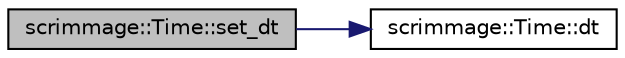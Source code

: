 digraph "scrimmage::Time::set_dt"
{
 // LATEX_PDF_SIZE
  edge [fontname="Helvetica",fontsize="10",labelfontname="Helvetica",labelfontsize="10"];
  node [fontname="Helvetica",fontsize="10",shape=record];
  rankdir="LR";
  Node1 [label="scrimmage::Time::set_dt",height=0.2,width=0.4,color="black", fillcolor="grey75", style="filled", fontcolor="black",tooltip=" "];
  Node1 -> Node2 [color="midnightblue",fontsize="10",style="solid",fontname="Helvetica"];
  Node2 [label="scrimmage::Time::dt",height=0.2,width=0.4,color="black", fillcolor="white", style="filled",URL="$classscrimmage_1_1Time.html#a31010d97859ff77a931c4f5ee4b0c03a",tooltip=" "];
}
